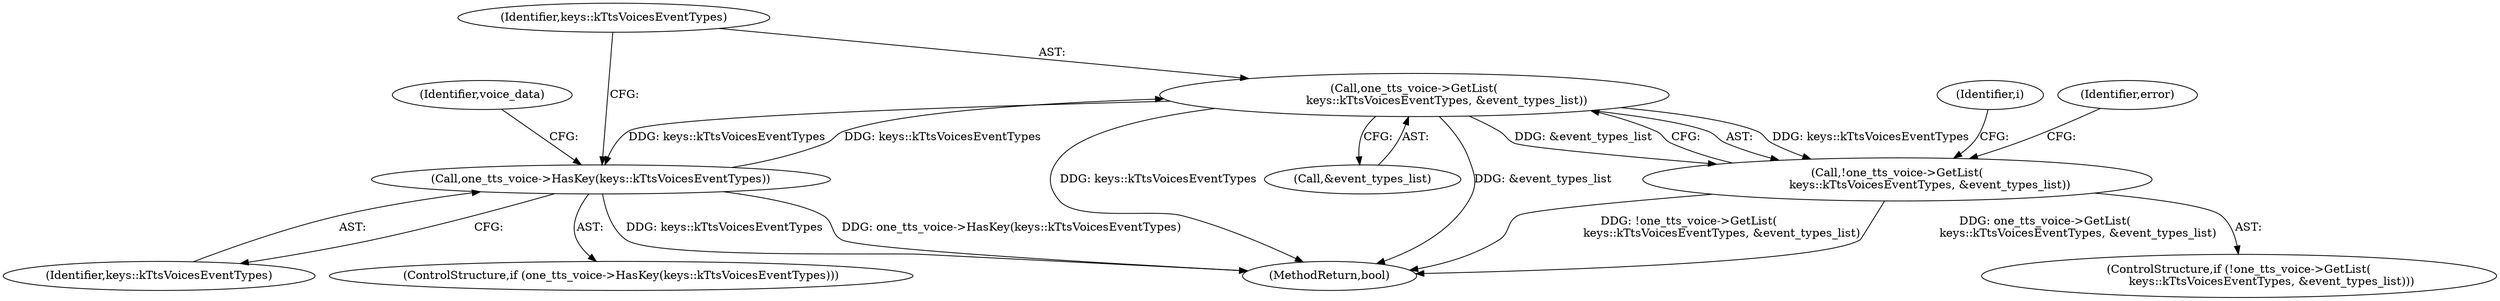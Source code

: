 digraph "0_Chrome_c63f2b7fe4fe2977f858a8e36d5f48db17eff2e7_30@pointer" {
"1002302" [label="(Call,one_tts_voice->GetList(\n                  keys::kTtsVoicesEventTypes, &event_types_list))"];
"1002296" [label="(Call,one_tts_voice->HasKey(keys::kTtsVoicesEventTypes))"];
"1002302" [label="(Call,one_tts_voice->GetList(\n                  keys::kTtsVoicesEventTypes, &event_types_list))"];
"1002301" [label="(Call,!one_tts_voice->GetList(\n                  keys::kTtsVoicesEventTypes, &event_types_list))"];
"1002316" [label="(Identifier,i)"];
"1002302" [label="(Call,one_tts_voice->GetList(\n                  keys::kTtsVoicesEventTypes, &event_types_list))"];
"1002297" [label="(Identifier,keys::kTtsVoicesEventTypes)"];
"1002304" [label="(Call,&event_types_list)"];
"1002448" [label="(MethodReturn,bool)"];
"1002296" [label="(Call,one_tts_voice->HasKey(keys::kTtsVoicesEventTypes))"];
"1002384" [label="(Identifier,voice_data)"];
"1002309" [label="(Identifier,error)"];
"1002300" [label="(ControlStructure,if (!one_tts_voice->GetList(\n                  keys::kTtsVoicesEventTypes, &event_types_list)))"];
"1002295" [label="(ControlStructure,if (one_tts_voice->HasKey(keys::kTtsVoicesEventTypes)))"];
"1002303" [label="(Identifier,keys::kTtsVoicesEventTypes)"];
"1002301" [label="(Call,!one_tts_voice->GetList(\n                  keys::kTtsVoicesEventTypes, &event_types_list))"];
"1002302" -> "1002301"  [label="AST: "];
"1002302" -> "1002304"  [label="CFG: "];
"1002303" -> "1002302"  [label="AST: "];
"1002304" -> "1002302"  [label="AST: "];
"1002301" -> "1002302"  [label="CFG: "];
"1002302" -> "1002448"  [label="DDG: keys::kTtsVoicesEventTypes"];
"1002302" -> "1002448"  [label="DDG: &event_types_list"];
"1002302" -> "1002296"  [label="DDG: keys::kTtsVoicesEventTypes"];
"1002302" -> "1002301"  [label="DDG: keys::kTtsVoicesEventTypes"];
"1002302" -> "1002301"  [label="DDG: &event_types_list"];
"1002296" -> "1002302"  [label="DDG: keys::kTtsVoicesEventTypes"];
"1002296" -> "1002295"  [label="AST: "];
"1002296" -> "1002297"  [label="CFG: "];
"1002297" -> "1002296"  [label="AST: "];
"1002303" -> "1002296"  [label="CFG: "];
"1002384" -> "1002296"  [label="CFG: "];
"1002296" -> "1002448"  [label="DDG: keys::kTtsVoicesEventTypes"];
"1002296" -> "1002448"  [label="DDG: one_tts_voice->HasKey(keys::kTtsVoicesEventTypes)"];
"1002301" -> "1002300"  [label="AST: "];
"1002309" -> "1002301"  [label="CFG: "];
"1002316" -> "1002301"  [label="CFG: "];
"1002301" -> "1002448"  [label="DDG: !one_tts_voice->GetList(\n                  keys::kTtsVoicesEventTypes, &event_types_list)"];
"1002301" -> "1002448"  [label="DDG: one_tts_voice->GetList(\n                  keys::kTtsVoicesEventTypes, &event_types_list)"];
}
